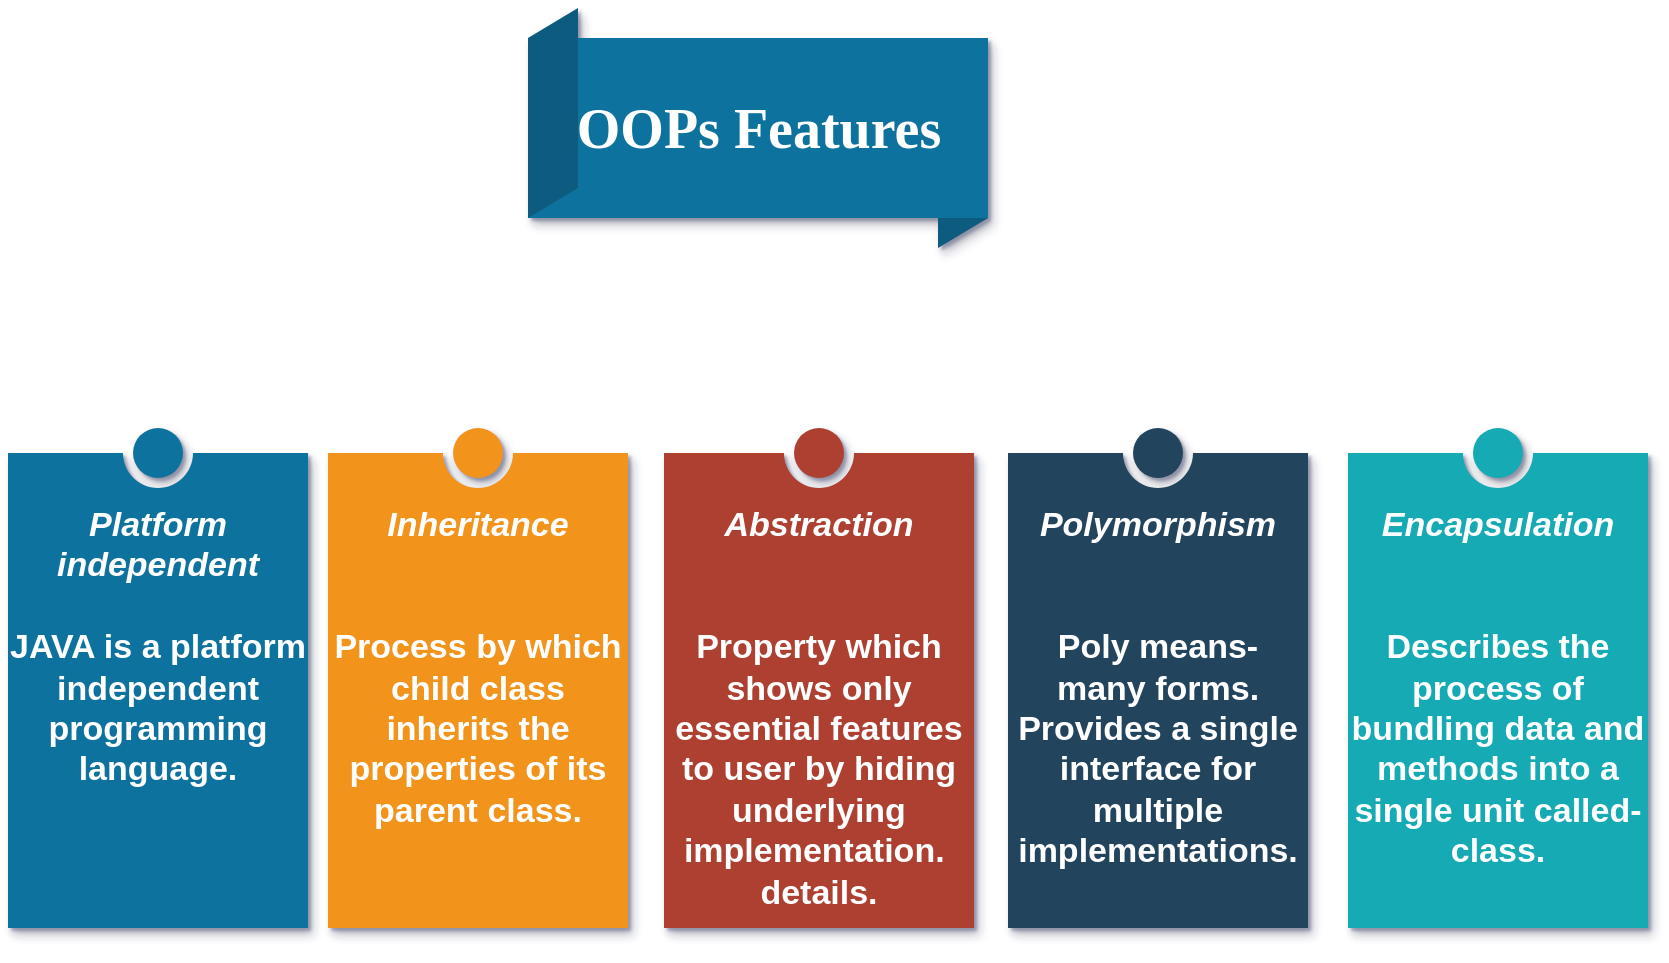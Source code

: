 <mxfile version="28.0.6">
  <diagram name="Page-1" id="AUTMFMSpRBtjRfuXsjk6">
    <mxGraphModel grid="1" page="1" gridSize="10" guides="1" tooltips="1" connect="1" arrows="1" fold="1" pageScale="1" pageWidth="850" pageHeight="1100" math="0" shadow="1">
      <root>
        <mxCell id="0" />
        <mxCell id="1" parent="0" />
        <mxCell id="s6JKyZBq7wyTbxaMzx-r-5" value="&lt;h1 style=&quot;&quot;&gt;&lt;font style=&quot;color: rgb(255, 255, 255);&quot; face=&quot;Times New Roman&quot;&gt;OOPs Features&lt;/font&gt;&lt;/h1&gt;" style="html=1;shape=mxgraph.infographic.ribbonDoubleFolded;dx=25;dy=15;fillColor=#10739E;strokeColor=none;align=center;verticalAlign=middle;fontColor=#ffffff;fontSize=14;fontStyle=1;shadow=1;" vertex="1" parent="1">
          <mxGeometry x="280" y="60" width="230" height="120" as="geometry" />
        </mxCell>
        <mxCell id="s6JKyZBq7wyTbxaMzx-r-6" value="&lt;i&gt;Platform independent&lt;/i&gt;&lt;div&gt;&lt;br&gt;&lt;/div&gt;&lt;div&gt;&lt;font face=&quot;Helvetica&quot;&gt;JAVA is a platform independent programming language.&lt;/font&gt;&lt;/div&gt;" style="verticalLabelPosition=middle;verticalAlign=top;html=1;shape=mxgraph.infographic.numberedEntryVert;dy=25;strokeColor=none;fontSize=17;fontColor=#FFFFFF;align=center;labelPosition=center;spacingTop=32;fontStyle=1;whiteSpace=wrap;fillColor=#10739E;shadow=1;" vertex="1" parent="1">
          <mxGeometry x="20" y="270" width="150" height="250" as="geometry" />
        </mxCell>
        <mxCell id="s6JKyZBq7wyTbxaMzx-r-7" value="&lt;i&gt;Inheritance&lt;/i&gt;&lt;div&gt;&lt;i&gt;&lt;br&gt;&lt;/i&gt;&lt;div&gt;&lt;br&gt;&lt;/div&gt;&lt;div&gt;&lt;font face=&quot;Helvetica&quot;&gt;Process by which child class inherits the properties of its parent class.&lt;/font&gt;&lt;/div&gt;&lt;/div&gt;" style="verticalLabelPosition=middle;verticalAlign=top;html=1;shape=mxgraph.infographic.numberedEntryVert;dy=25;strokeColor=none;fontSize=17;fontColor=#FFFFFF;align=center;labelPosition=center;spacingTop=32;fontStyle=1;whiteSpace=wrap;fillColor=#F2931E;shadow=1;" vertex="1" parent="1">
          <mxGeometry x="180" y="270" width="150" height="250" as="geometry" />
        </mxCell>
        <mxCell id="s6JKyZBq7wyTbxaMzx-r-8" value="&lt;i&gt;Abstraction&lt;/i&gt;&lt;div&gt;&lt;i&gt;&lt;br&gt;&lt;/i&gt;&lt;/div&gt;&lt;div&gt;&lt;font face=&quot;Helvetica&quot;&gt;&lt;br&gt;&lt;/font&gt;&lt;/div&gt;&lt;div&gt;&lt;font face=&quot;Helvetica&quot;&gt;Property which shows only essential features to user by hiding underlying implementation.&amp;nbsp; details.&lt;/font&gt;&lt;br&gt;&lt;div style=&quot;text-align: left;&quot;&gt;&lt;br&gt;&lt;/div&gt;&lt;/div&gt;" style="verticalLabelPosition=middle;verticalAlign=top;html=1;shape=mxgraph.infographic.numberedEntryVert;dy=25;strokeColor=none;fontSize=17;fontColor=#FFFFFF;align=center;labelPosition=center;spacingTop=32;fontStyle=1;whiteSpace=wrap;fillColor=#AE4132;fontFamily=Helvetica;shadow=1;" vertex="1" parent="1">
          <mxGeometry x="348" y="270" width="155" height="250" as="geometry" />
        </mxCell>
        <mxCell id="s6JKyZBq7wyTbxaMzx-r-9" value="&lt;i&gt;Polymorphism&lt;/i&gt;&lt;div&gt;&lt;br&gt;&lt;/div&gt;&lt;div&gt;&lt;br&gt;&lt;/div&gt;&lt;div&gt;Poly means- many forms. Provides a single interface for multiple implementations.&lt;/div&gt;" style="verticalLabelPosition=middle;verticalAlign=top;html=1;shape=mxgraph.infographic.numberedEntryVert;dy=25;strokeColor=none;fontSize=17;fontColor=#FFFFFF;align=center;labelPosition=center;spacingTop=32;fontStyle=1;whiteSpace=wrap;fillColor=#23445D;shadow=1;" vertex="1" parent="1">
          <mxGeometry x="520" y="270" width="150" height="250" as="geometry" />
        </mxCell>
        <mxCell id="s6JKyZBq7wyTbxaMzx-r-10" value="&lt;i&gt;Encapsulation&lt;/i&gt;&lt;div&gt;&lt;br&gt;&lt;/div&gt;&lt;div&gt;&lt;br&gt;&lt;/div&gt;&lt;div&gt;Describes the process of&lt;/div&gt;&lt;div&gt;bundling data and methods into a single unit called- class.&lt;/div&gt;" style="verticalLabelPosition=middle;verticalAlign=top;html=1;shape=mxgraph.infographic.numberedEntryVert;dy=25;strokeColor=none;fontSize=17;fontColor=#FFFFFF;align=center;labelPosition=center;spacingTop=32;fontStyle=1;whiteSpace=wrap;fillColor=#12AAB5;shadow=1;" vertex="1" parent="1">
          <mxGeometry x="690" y="270" width="150" height="250" as="geometry" />
        </mxCell>
      </root>
    </mxGraphModel>
  </diagram>
</mxfile>
